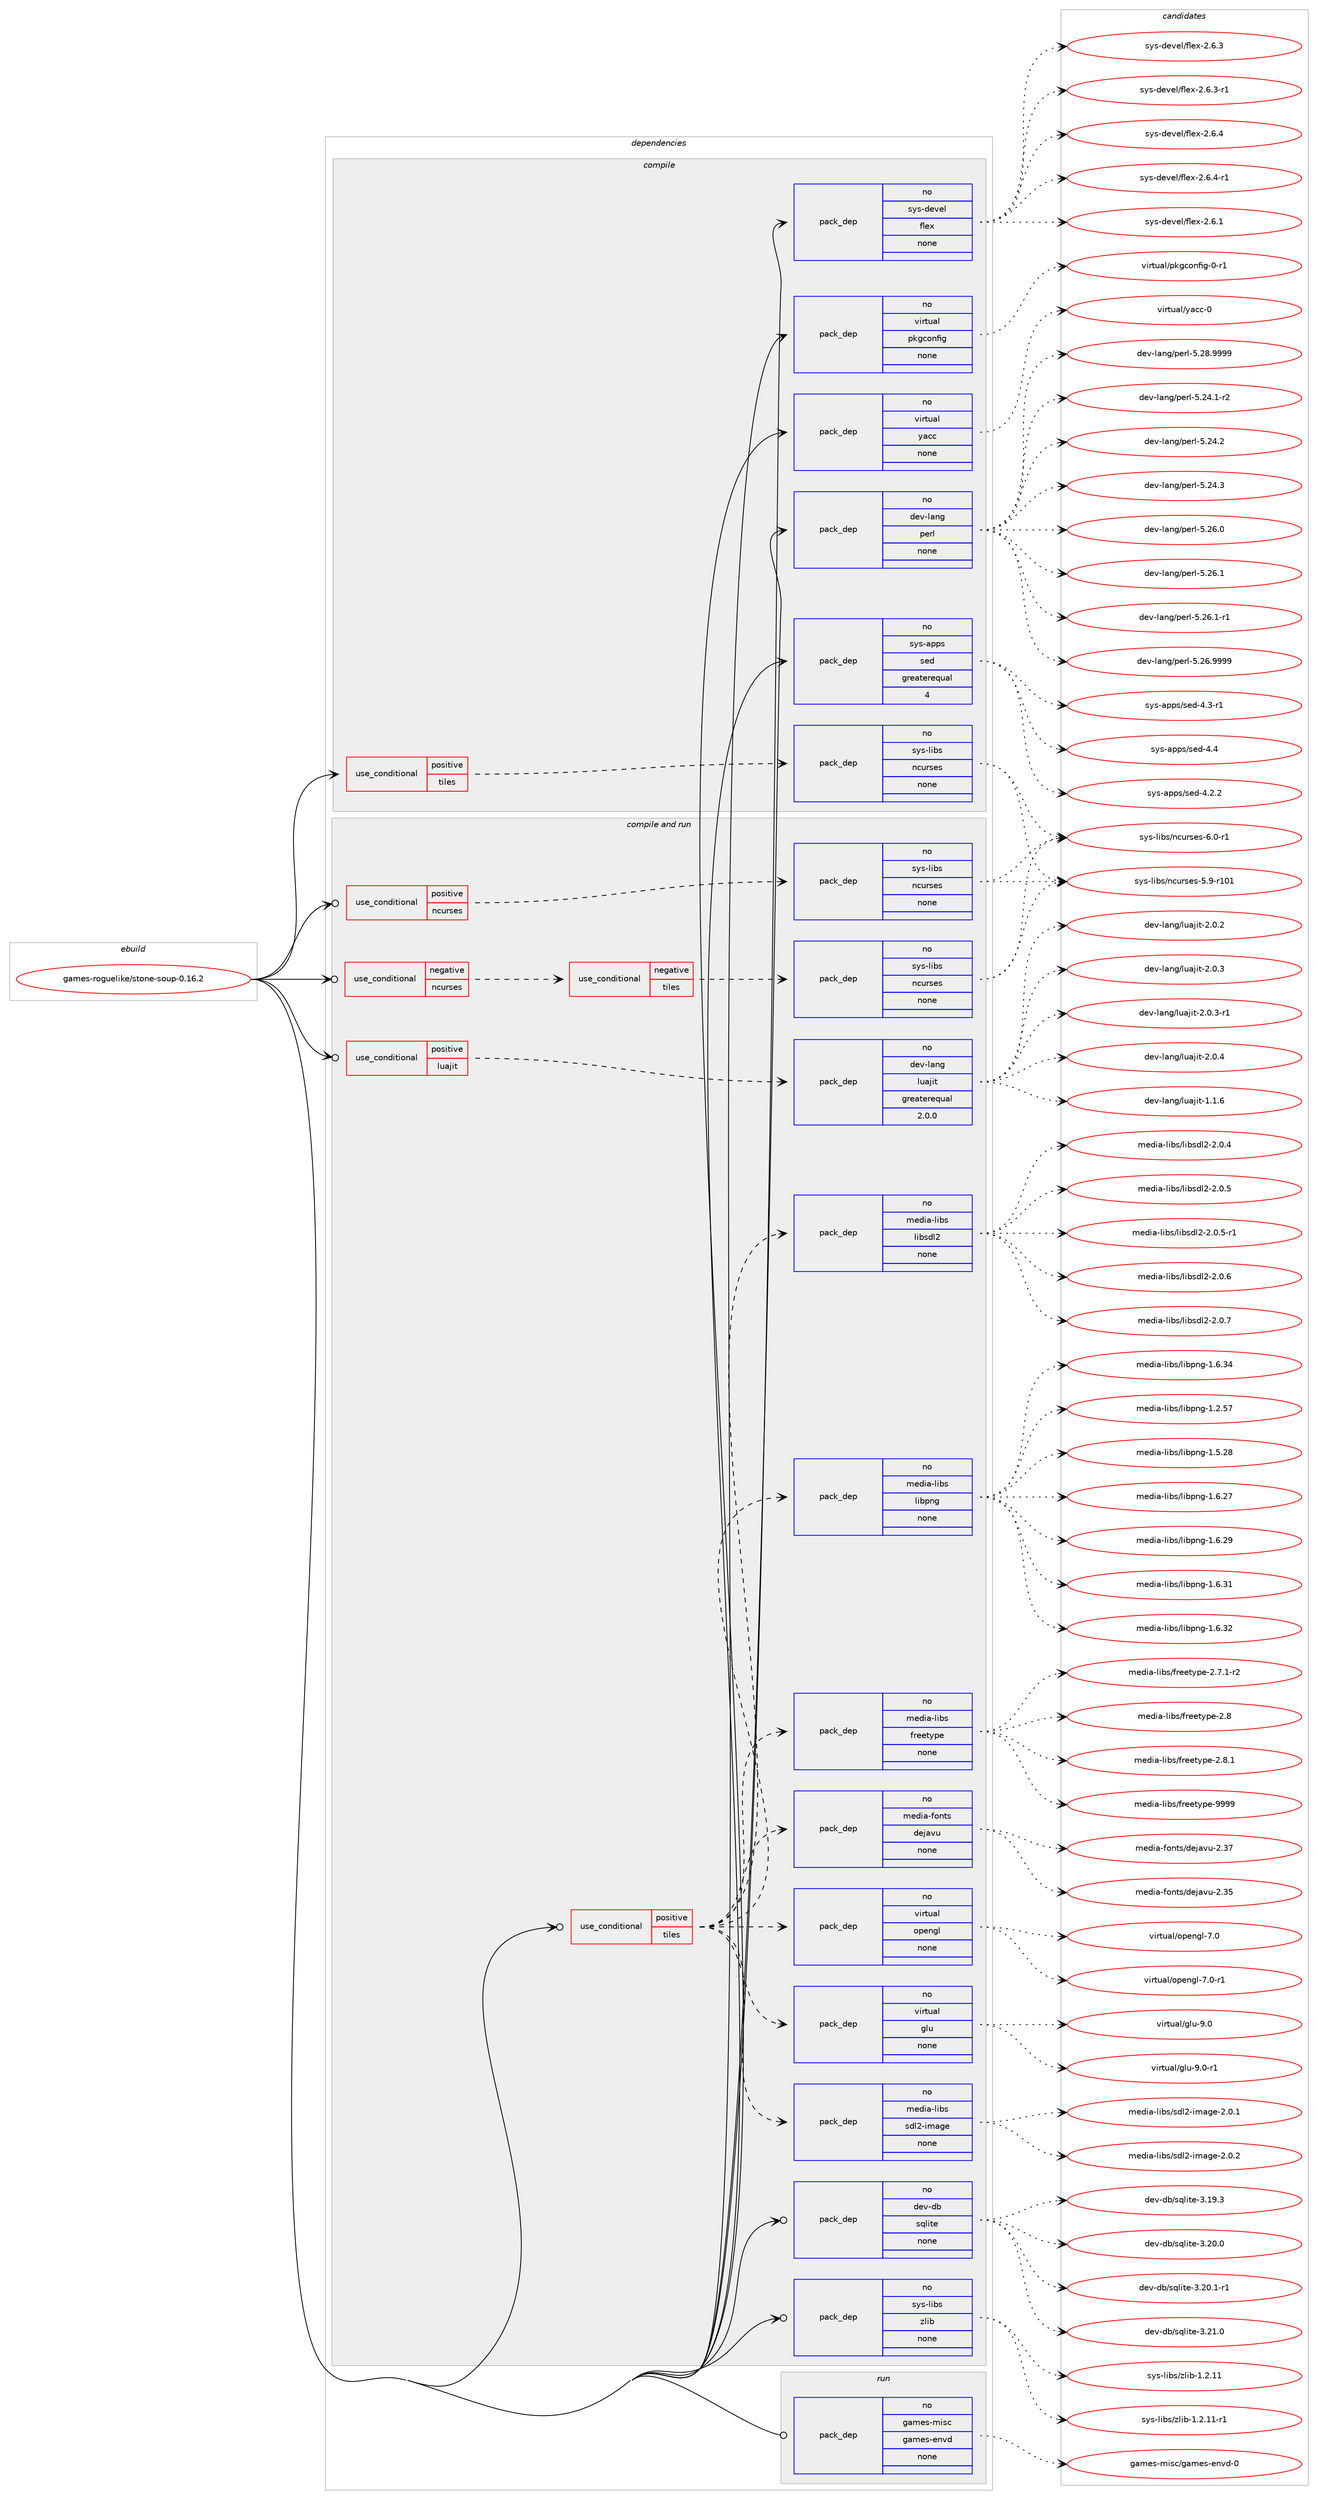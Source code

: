 digraph prolog {

# *************
# Graph options
# *************

newrank=true;
concentrate=true;
compound=true;
graph [rankdir=LR,fontname=Helvetica,fontsize=10,ranksep=1.5];#, ranksep=2.5, nodesep=0.2];
edge  [arrowhead=vee];
node  [fontname=Helvetica,fontsize=10];

# **********
# The ebuild
# **********

subgraph cluster_leftcol {
color=gray;
rank=same;
label=<<i>ebuild</i>>;
id [label="games-roguelike/stone-soup-0.16.2", color=red, width=4, href="../games-roguelike/stone-soup-0.16.2.svg"];
}

# ****************
# The dependencies
# ****************

subgraph cluster_midcol {
color=gray;
label=<<i>dependencies</i>>;
subgraph cluster_compile {
fillcolor="#eeeeee";
style=filled;
label=<<i>compile</i>>;
subgraph cond80886 {
dependency302132 [label=<<TABLE BORDER="0" CELLBORDER="1" CELLSPACING="0" CELLPADDING="4"><TR><TD ROWSPAN="3" CELLPADDING="10">use_conditional</TD></TR><TR><TD>positive</TD></TR><TR><TD>tiles</TD></TR></TABLE>>, shape=none, color=red];
subgraph pack216511 {
dependency302133 [label=<<TABLE BORDER="0" CELLBORDER="1" CELLSPACING="0" CELLPADDING="4" WIDTH="220"><TR><TD ROWSPAN="6" CELLPADDING="30">pack_dep</TD></TR><TR><TD WIDTH="110">no</TD></TR><TR><TD>sys-libs</TD></TR><TR><TD>ncurses</TD></TR><TR><TD>none</TD></TR><TR><TD></TD></TR></TABLE>>, shape=none, color=blue];
}
dependency302132:e -> dependency302133:w [weight=20,style="dashed",arrowhead="vee"];
}
id:e -> dependency302132:w [weight=20,style="solid",arrowhead="vee"];
subgraph pack216512 {
dependency302134 [label=<<TABLE BORDER="0" CELLBORDER="1" CELLSPACING="0" CELLPADDING="4" WIDTH="220"><TR><TD ROWSPAN="6" CELLPADDING="30">pack_dep</TD></TR><TR><TD WIDTH="110">no</TD></TR><TR><TD>dev-lang</TD></TR><TR><TD>perl</TD></TR><TR><TD>none</TD></TR><TR><TD></TD></TR></TABLE>>, shape=none, color=blue];
}
id:e -> dependency302134:w [weight=20,style="solid",arrowhead="vee"];
subgraph pack216513 {
dependency302135 [label=<<TABLE BORDER="0" CELLBORDER="1" CELLSPACING="0" CELLPADDING="4" WIDTH="220"><TR><TD ROWSPAN="6" CELLPADDING="30">pack_dep</TD></TR><TR><TD WIDTH="110">no</TD></TR><TR><TD>sys-apps</TD></TR><TR><TD>sed</TD></TR><TR><TD>greaterequal</TD></TR><TR><TD>4</TD></TR></TABLE>>, shape=none, color=blue];
}
id:e -> dependency302135:w [weight=20,style="solid",arrowhead="vee"];
subgraph pack216514 {
dependency302136 [label=<<TABLE BORDER="0" CELLBORDER="1" CELLSPACING="0" CELLPADDING="4" WIDTH="220"><TR><TD ROWSPAN="6" CELLPADDING="30">pack_dep</TD></TR><TR><TD WIDTH="110">no</TD></TR><TR><TD>sys-devel</TD></TR><TR><TD>flex</TD></TR><TR><TD>none</TD></TR><TR><TD></TD></TR></TABLE>>, shape=none, color=blue];
}
id:e -> dependency302136:w [weight=20,style="solid",arrowhead="vee"];
subgraph pack216515 {
dependency302137 [label=<<TABLE BORDER="0" CELLBORDER="1" CELLSPACING="0" CELLPADDING="4" WIDTH="220"><TR><TD ROWSPAN="6" CELLPADDING="30">pack_dep</TD></TR><TR><TD WIDTH="110">no</TD></TR><TR><TD>virtual</TD></TR><TR><TD>pkgconfig</TD></TR><TR><TD>none</TD></TR><TR><TD></TD></TR></TABLE>>, shape=none, color=blue];
}
id:e -> dependency302137:w [weight=20,style="solid",arrowhead="vee"];
subgraph pack216516 {
dependency302138 [label=<<TABLE BORDER="0" CELLBORDER="1" CELLSPACING="0" CELLPADDING="4" WIDTH="220"><TR><TD ROWSPAN="6" CELLPADDING="30">pack_dep</TD></TR><TR><TD WIDTH="110">no</TD></TR><TR><TD>virtual</TD></TR><TR><TD>yacc</TD></TR><TR><TD>none</TD></TR><TR><TD></TD></TR></TABLE>>, shape=none, color=blue];
}
id:e -> dependency302138:w [weight=20,style="solid",arrowhead="vee"];
}
subgraph cluster_compileandrun {
fillcolor="#eeeeee";
style=filled;
label=<<i>compile and run</i>>;
subgraph cond80887 {
dependency302139 [label=<<TABLE BORDER="0" CELLBORDER="1" CELLSPACING="0" CELLPADDING="4"><TR><TD ROWSPAN="3" CELLPADDING="10">use_conditional</TD></TR><TR><TD>negative</TD></TR><TR><TD>ncurses</TD></TR></TABLE>>, shape=none, color=red];
subgraph cond80888 {
dependency302140 [label=<<TABLE BORDER="0" CELLBORDER="1" CELLSPACING="0" CELLPADDING="4"><TR><TD ROWSPAN="3" CELLPADDING="10">use_conditional</TD></TR><TR><TD>negative</TD></TR><TR><TD>tiles</TD></TR></TABLE>>, shape=none, color=red];
subgraph pack216517 {
dependency302141 [label=<<TABLE BORDER="0" CELLBORDER="1" CELLSPACING="0" CELLPADDING="4" WIDTH="220"><TR><TD ROWSPAN="6" CELLPADDING="30">pack_dep</TD></TR><TR><TD WIDTH="110">no</TD></TR><TR><TD>sys-libs</TD></TR><TR><TD>ncurses</TD></TR><TR><TD>none</TD></TR><TR><TD></TD></TR></TABLE>>, shape=none, color=blue];
}
dependency302140:e -> dependency302141:w [weight=20,style="dashed",arrowhead="vee"];
}
dependency302139:e -> dependency302140:w [weight=20,style="dashed",arrowhead="vee"];
}
id:e -> dependency302139:w [weight=20,style="solid",arrowhead="odotvee"];
subgraph cond80889 {
dependency302142 [label=<<TABLE BORDER="0" CELLBORDER="1" CELLSPACING="0" CELLPADDING="4"><TR><TD ROWSPAN="3" CELLPADDING="10">use_conditional</TD></TR><TR><TD>positive</TD></TR><TR><TD>luajit</TD></TR></TABLE>>, shape=none, color=red];
subgraph pack216518 {
dependency302143 [label=<<TABLE BORDER="0" CELLBORDER="1" CELLSPACING="0" CELLPADDING="4" WIDTH="220"><TR><TD ROWSPAN="6" CELLPADDING="30">pack_dep</TD></TR><TR><TD WIDTH="110">no</TD></TR><TR><TD>dev-lang</TD></TR><TR><TD>luajit</TD></TR><TR><TD>greaterequal</TD></TR><TR><TD>2.0.0</TD></TR></TABLE>>, shape=none, color=blue];
}
dependency302142:e -> dependency302143:w [weight=20,style="dashed",arrowhead="vee"];
}
id:e -> dependency302142:w [weight=20,style="solid",arrowhead="odotvee"];
subgraph cond80890 {
dependency302144 [label=<<TABLE BORDER="0" CELLBORDER="1" CELLSPACING="0" CELLPADDING="4"><TR><TD ROWSPAN="3" CELLPADDING="10">use_conditional</TD></TR><TR><TD>positive</TD></TR><TR><TD>ncurses</TD></TR></TABLE>>, shape=none, color=red];
subgraph pack216519 {
dependency302145 [label=<<TABLE BORDER="0" CELLBORDER="1" CELLSPACING="0" CELLPADDING="4" WIDTH="220"><TR><TD ROWSPAN="6" CELLPADDING="30">pack_dep</TD></TR><TR><TD WIDTH="110">no</TD></TR><TR><TD>sys-libs</TD></TR><TR><TD>ncurses</TD></TR><TR><TD>none</TD></TR><TR><TD></TD></TR></TABLE>>, shape=none, color=blue];
}
dependency302144:e -> dependency302145:w [weight=20,style="dashed",arrowhead="vee"];
}
id:e -> dependency302144:w [weight=20,style="solid",arrowhead="odotvee"];
subgraph cond80891 {
dependency302146 [label=<<TABLE BORDER="0" CELLBORDER="1" CELLSPACING="0" CELLPADDING="4"><TR><TD ROWSPAN="3" CELLPADDING="10">use_conditional</TD></TR><TR><TD>positive</TD></TR><TR><TD>tiles</TD></TR></TABLE>>, shape=none, color=red];
subgraph pack216520 {
dependency302147 [label=<<TABLE BORDER="0" CELLBORDER="1" CELLSPACING="0" CELLPADDING="4" WIDTH="220"><TR><TD ROWSPAN="6" CELLPADDING="30">pack_dep</TD></TR><TR><TD WIDTH="110">no</TD></TR><TR><TD>media-fonts</TD></TR><TR><TD>dejavu</TD></TR><TR><TD>none</TD></TR><TR><TD></TD></TR></TABLE>>, shape=none, color=blue];
}
dependency302146:e -> dependency302147:w [weight=20,style="dashed",arrowhead="vee"];
subgraph pack216521 {
dependency302148 [label=<<TABLE BORDER="0" CELLBORDER="1" CELLSPACING="0" CELLPADDING="4" WIDTH="220"><TR><TD ROWSPAN="6" CELLPADDING="30">pack_dep</TD></TR><TR><TD WIDTH="110">no</TD></TR><TR><TD>media-libs</TD></TR><TR><TD>freetype</TD></TR><TR><TD>none</TD></TR><TR><TD></TD></TR></TABLE>>, shape=none, color=blue];
}
dependency302146:e -> dependency302148:w [weight=20,style="dashed",arrowhead="vee"];
subgraph pack216522 {
dependency302149 [label=<<TABLE BORDER="0" CELLBORDER="1" CELLSPACING="0" CELLPADDING="4" WIDTH="220"><TR><TD ROWSPAN="6" CELLPADDING="30">pack_dep</TD></TR><TR><TD WIDTH="110">no</TD></TR><TR><TD>media-libs</TD></TR><TR><TD>libpng</TD></TR><TR><TD>none</TD></TR><TR><TD></TD></TR></TABLE>>, shape=none, color=blue];
}
dependency302146:e -> dependency302149:w [weight=20,style="dashed",arrowhead="vee"];
subgraph pack216523 {
dependency302150 [label=<<TABLE BORDER="0" CELLBORDER="1" CELLSPACING="0" CELLPADDING="4" WIDTH="220"><TR><TD ROWSPAN="6" CELLPADDING="30">pack_dep</TD></TR><TR><TD WIDTH="110">no</TD></TR><TR><TD>media-libs</TD></TR><TR><TD>libsdl2</TD></TR><TR><TD>none</TD></TR><TR><TD></TD></TR></TABLE>>, shape=none, color=blue];
}
dependency302146:e -> dependency302150:w [weight=20,style="dashed",arrowhead="vee"];
subgraph pack216524 {
dependency302151 [label=<<TABLE BORDER="0" CELLBORDER="1" CELLSPACING="0" CELLPADDING="4" WIDTH="220"><TR><TD ROWSPAN="6" CELLPADDING="30">pack_dep</TD></TR><TR><TD WIDTH="110">no</TD></TR><TR><TD>media-libs</TD></TR><TR><TD>sdl2-image</TD></TR><TR><TD>none</TD></TR><TR><TD></TD></TR></TABLE>>, shape=none, color=blue];
}
dependency302146:e -> dependency302151:w [weight=20,style="dashed",arrowhead="vee"];
subgraph pack216525 {
dependency302152 [label=<<TABLE BORDER="0" CELLBORDER="1" CELLSPACING="0" CELLPADDING="4" WIDTH="220"><TR><TD ROWSPAN="6" CELLPADDING="30">pack_dep</TD></TR><TR><TD WIDTH="110">no</TD></TR><TR><TD>virtual</TD></TR><TR><TD>glu</TD></TR><TR><TD>none</TD></TR><TR><TD></TD></TR></TABLE>>, shape=none, color=blue];
}
dependency302146:e -> dependency302152:w [weight=20,style="dashed",arrowhead="vee"];
subgraph pack216526 {
dependency302153 [label=<<TABLE BORDER="0" CELLBORDER="1" CELLSPACING="0" CELLPADDING="4" WIDTH="220"><TR><TD ROWSPAN="6" CELLPADDING="30">pack_dep</TD></TR><TR><TD WIDTH="110">no</TD></TR><TR><TD>virtual</TD></TR><TR><TD>opengl</TD></TR><TR><TD>none</TD></TR><TR><TD></TD></TR></TABLE>>, shape=none, color=blue];
}
dependency302146:e -> dependency302153:w [weight=20,style="dashed",arrowhead="vee"];
}
id:e -> dependency302146:w [weight=20,style="solid",arrowhead="odotvee"];
subgraph pack216527 {
dependency302154 [label=<<TABLE BORDER="0" CELLBORDER="1" CELLSPACING="0" CELLPADDING="4" WIDTH="220"><TR><TD ROWSPAN="6" CELLPADDING="30">pack_dep</TD></TR><TR><TD WIDTH="110">no</TD></TR><TR><TD>dev-db</TD></TR><TR><TD>sqlite</TD></TR><TR><TD>none</TD></TR><TR><TD></TD></TR></TABLE>>, shape=none, color=blue];
}
id:e -> dependency302154:w [weight=20,style="solid",arrowhead="odotvee"];
subgraph pack216528 {
dependency302155 [label=<<TABLE BORDER="0" CELLBORDER="1" CELLSPACING="0" CELLPADDING="4" WIDTH="220"><TR><TD ROWSPAN="6" CELLPADDING="30">pack_dep</TD></TR><TR><TD WIDTH="110">no</TD></TR><TR><TD>sys-libs</TD></TR><TR><TD>zlib</TD></TR><TR><TD>none</TD></TR><TR><TD></TD></TR></TABLE>>, shape=none, color=blue];
}
id:e -> dependency302155:w [weight=20,style="solid",arrowhead="odotvee"];
}
subgraph cluster_run {
fillcolor="#eeeeee";
style=filled;
label=<<i>run</i>>;
subgraph pack216529 {
dependency302156 [label=<<TABLE BORDER="0" CELLBORDER="1" CELLSPACING="0" CELLPADDING="4" WIDTH="220"><TR><TD ROWSPAN="6" CELLPADDING="30">pack_dep</TD></TR><TR><TD WIDTH="110">no</TD></TR><TR><TD>games-misc</TD></TR><TR><TD>games-envd</TD></TR><TR><TD>none</TD></TR><TR><TD></TD></TR></TABLE>>, shape=none, color=blue];
}
id:e -> dependency302156:w [weight=20,style="solid",arrowhead="odot"];
}
}

# **************
# The candidates
# **************

subgraph cluster_choices {
rank=same;
color=gray;
label=<<i>candidates</i>>;

subgraph choice216511 {
color=black;
nodesep=1;
choice115121115451081059811547110991171141151011154553465745114494849 [label="sys-libs/ncurses-5.9-r101", color=red, width=4,href="../sys-libs/ncurses-5.9-r101.svg"];
choice11512111545108105981154711099117114115101115455446484511449 [label="sys-libs/ncurses-6.0-r1", color=red, width=4,href="../sys-libs/ncurses-6.0-r1.svg"];
dependency302133:e -> choice115121115451081059811547110991171141151011154553465745114494849:w [style=dotted,weight="100"];
dependency302133:e -> choice11512111545108105981154711099117114115101115455446484511449:w [style=dotted,weight="100"];
}
subgraph choice216512 {
color=black;
nodesep=1;
choice100101118451089711010347112101114108455346505246494511450 [label="dev-lang/perl-5.24.1-r2", color=red, width=4,href="../dev-lang/perl-5.24.1-r2.svg"];
choice10010111845108971101034711210111410845534650524650 [label="dev-lang/perl-5.24.2", color=red, width=4,href="../dev-lang/perl-5.24.2.svg"];
choice10010111845108971101034711210111410845534650524651 [label="dev-lang/perl-5.24.3", color=red, width=4,href="../dev-lang/perl-5.24.3.svg"];
choice10010111845108971101034711210111410845534650544648 [label="dev-lang/perl-5.26.0", color=red, width=4,href="../dev-lang/perl-5.26.0.svg"];
choice10010111845108971101034711210111410845534650544649 [label="dev-lang/perl-5.26.1", color=red, width=4,href="../dev-lang/perl-5.26.1.svg"];
choice100101118451089711010347112101114108455346505446494511449 [label="dev-lang/perl-5.26.1-r1", color=red, width=4,href="../dev-lang/perl-5.26.1-r1.svg"];
choice10010111845108971101034711210111410845534650544657575757 [label="dev-lang/perl-5.26.9999", color=red, width=4,href="../dev-lang/perl-5.26.9999.svg"];
choice10010111845108971101034711210111410845534650564657575757 [label="dev-lang/perl-5.28.9999", color=red, width=4,href="../dev-lang/perl-5.28.9999.svg"];
dependency302134:e -> choice100101118451089711010347112101114108455346505246494511450:w [style=dotted,weight="100"];
dependency302134:e -> choice10010111845108971101034711210111410845534650524650:w [style=dotted,weight="100"];
dependency302134:e -> choice10010111845108971101034711210111410845534650524651:w [style=dotted,weight="100"];
dependency302134:e -> choice10010111845108971101034711210111410845534650544648:w [style=dotted,weight="100"];
dependency302134:e -> choice10010111845108971101034711210111410845534650544649:w [style=dotted,weight="100"];
dependency302134:e -> choice100101118451089711010347112101114108455346505446494511449:w [style=dotted,weight="100"];
dependency302134:e -> choice10010111845108971101034711210111410845534650544657575757:w [style=dotted,weight="100"];
dependency302134:e -> choice10010111845108971101034711210111410845534650564657575757:w [style=dotted,weight="100"];
}
subgraph choice216513 {
color=black;
nodesep=1;
choice115121115459711211211547115101100455246504650 [label="sys-apps/sed-4.2.2", color=red, width=4,href="../sys-apps/sed-4.2.2.svg"];
choice115121115459711211211547115101100455246514511449 [label="sys-apps/sed-4.3-r1", color=red, width=4,href="../sys-apps/sed-4.3-r1.svg"];
choice11512111545971121121154711510110045524652 [label="sys-apps/sed-4.4", color=red, width=4,href="../sys-apps/sed-4.4.svg"];
dependency302135:e -> choice115121115459711211211547115101100455246504650:w [style=dotted,weight="100"];
dependency302135:e -> choice115121115459711211211547115101100455246514511449:w [style=dotted,weight="100"];
dependency302135:e -> choice11512111545971121121154711510110045524652:w [style=dotted,weight="100"];
}
subgraph choice216514 {
color=black;
nodesep=1;
choice1151211154510010111810110847102108101120455046544649 [label="sys-devel/flex-2.6.1", color=red, width=4,href="../sys-devel/flex-2.6.1.svg"];
choice1151211154510010111810110847102108101120455046544651 [label="sys-devel/flex-2.6.3", color=red, width=4,href="../sys-devel/flex-2.6.3.svg"];
choice11512111545100101118101108471021081011204550465446514511449 [label="sys-devel/flex-2.6.3-r1", color=red, width=4,href="../sys-devel/flex-2.6.3-r1.svg"];
choice1151211154510010111810110847102108101120455046544652 [label="sys-devel/flex-2.6.4", color=red, width=4,href="../sys-devel/flex-2.6.4.svg"];
choice11512111545100101118101108471021081011204550465446524511449 [label="sys-devel/flex-2.6.4-r1", color=red, width=4,href="../sys-devel/flex-2.6.4-r1.svg"];
dependency302136:e -> choice1151211154510010111810110847102108101120455046544649:w [style=dotted,weight="100"];
dependency302136:e -> choice1151211154510010111810110847102108101120455046544651:w [style=dotted,weight="100"];
dependency302136:e -> choice11512111545100101118101108471021081011204550465446514511449:w [style=dotted,weight="100"];
dependency302136:e -> choice1151211154510010111810110847102108101120455046544652:w [style=dotted,weight="100"];
dependency302136:e -> choice11512111545100101118101108471021081011204550465446524511449:w [style=dotted,weight="100"];
}
subgraph choice216515 {
color=black;
nodesep=1;
choice11810511411611797108471121071039911111010210510345484511449 [label="virtual/pkgconfig-0-r1", color=red, width=4,href="../virtual/pkgconfig-0-r1.svg"];
dependency302137:e -> choice11810511411611797108471121071039911111010210510345484511449:w [style=dotted,weight="100"];
}
subgraph choice216516 {
color=black;
nodesep=1;
choice11810511411611797108471219799994548 [label="virtual/yacc-0", color=red, width=4,href="../virtual/yacc-0.svg"];
dependency302138:e -> choice11810511411611797108471219799994548:w [style=dotted,weight="100"];
}
subgraph choice216517 {
color=black;
nodesep=1;
choice115121115451081059811547110991171141151011154553465745114494849 [label="sys-libs/ncurses-5.9-r101", color=red, width=4,href="../sys-libs/ncurses-5.9-r101.svg"];
choice11512111545108105981154711099117114115101115455446484511449 [label="sys-libs/ncurses-6.0-r1", color=red, width=4,href="../sys-libs/ncurses-6.0-r1.svg"];
dependency302141:e -> choice115121115451081059811547110991171141151011154553465745114494849:w [style=dotted,weight="100"];
dependency302141:e -> choice11512111545108105981154711099117114115101115455446484511449:w [style=dotted,weight="100"];
}
subgraph choice216518 {
color=black;
nodesep=1;
choice10010111845108971101034710811797106105116454946494654 [label="dev-lang/luajit-1.1.6", color=red, width=4,href="../dev-lang/luajit-1.1.6.svg"];
choice10010111845108971101034710811797106105116455046484650 [label="dev-lang/luajit-2.0.2", color=red, width=4,href="../dev-lang/luajit-2.0.2.svg"];
choice10010111845108971101034710811797106105116455046484651 [label="dev-lang/luajit-2.0.3", color=red, width=4,href="../dev-lang/luajit-2.0.3.svg"];
choice100101118451089711010347108117971061051164550464846514511449 [label="dev-lang/luajit-2.0.3-r1", color=red, width=4,href="../dev-lang/luajit-2.0.3-r1.svg"];
choice10010111845108971101034710811797106105116455046484652 [label="dev-lang/luajit-2.0.4", color=red, width=4,href="../dev-lang/luajit-2.0.4.svg"];
dependency302143:e -> choice10010111845108971101034710811797106105116454946494654:w [style=dotted,weight="100"];
dependency302143:e -> choice10010111845108971101034710811797106105116455046484650:w [style=dotted,weight="100"];
dependency302143:e -> choice10010111845108971101034710811797106105116455046484651:w [style=dotted,weight="100"];
dependency302143:e -> choice100101118451089711010347108117971061051164550464846514511449:w [style=dotted,weight="100"];
dependency302143:e -> choice10010111845108971101034710811797106105116455046484652:w [style=dotted,weight="100"];
}
subgraph choice216519 {
color=black;
nodesep=1;
choice115121115451081059811547110991171141151011154553465745114494849 [label="sys-libs/ncurses-5.9-r101", color=red, width=4,href="../sys-libs/ncurses-5.9-r101.svg"];
choice11512111545108105981154711099117114115101115455446484511449 [label="sys-libs/ncurses-6.0-r1", color=red, width=4,href="../sys-libs/ncurses-6.0-r1.svg"];
dependency302145:e -> choice115121115451081059811547110991171141151011154553465745114494849:w [style=dotted,weight="100"];
dependency302145:e -> choice11512111545108105981154711099117114115101115455446484511449:w [style=dotted,weight="100"];
}
subgraph choice216520 {
color=black;
nodesep=1;
choice109101100105974510211111011611547100101106971181174550465153 [label="media-fonts/dejavu-2.35", color=red, width=4,href="../media-fonts/dejavu-2.35.svg"];
choice109101100105974510211111011611547100101106971181174550465155 [label="media-fonts/dejavu-2.37", color=red, width=4,href="../media-fonts/dejavu-2.37.svg"];
dependency302147:e -> choice109101100105974510211111011611547100101106971181174550465153:w [style=dotted,weight="100"];
dependency302147:e -> choice109101100105974510211111011611547100101106971181174550465155:w [style=dotted,weight="100"];
}
subgraph choice216521 {
color=black;
nodesep=1;
choice109101100105974510810598115471021141011011161211121014550465546494511450 [label="media-libs/freetype-2.7.1-r2", color=red, width=4,href="../media-libs/freetype-2.7.1-r2.svg"];
choice1091011001059745108105981154710211410110111612111210145504656 [label="media-libs/freetype-2.8", color=red, width=4,href="../media-libs/freetype-2.8.svg"];
choice10910110010597451081059811547102114101101116121112101455046564649 [label="media-libs/freetype-2.8.1", color=red, width=4,href="../media-libs/freetype-2.8.1.svg"];
choice109101100105974510810598115471021141011011161211121014557575757 [label="media-libs/freetype-9999", color=red, width=4,href="../media-libs/freetype-9999.svg"];
dependency302148:e -> choice109101100105974510810598115471021141011011161211121014550465546494511450:w [style=dotted,weight="100"];
dependency302148:e -> choice1091011001059745108105981154710211410110111612111210145504656:w [style=dotted,weight="100"];
dependency302148:e -> choice10910110010597451081059811547102114101101116121112101455046564649:w [style=dotted,weight="100"];
dependency302148:e -> choice109101100105974510810598115471021141011011161211121014557575757:w [style=dotted,weight="100"];
}
subgraph choice216522 {
color=black;
nodesep=1;
choice109101100105974510810598115471081059811211010345494650465355 [label="media-libs/libpng-1.2.57", color=red, width=4,href="../media-libs/libpng-1.2.57.svg"];
choice109101100105974510810598115471081059811211010345494653465056 [label="media-libs/libpng-1.5.28", color=red, width=4,href="../media-libs/libpng-1.5.28.svg"];
choice109101100105974510810598115471081059811211010345494654465055 [label="media-libs/libpng-1.6.27", color=red, width=4,href="../media-libs/libpng-1.6.27.svg"];
choice109101100105974510810598115471081059811211010345494654465057 [label="media-libs/libpng-1.6.29", color=red, width=4,href="../media-libs/libpng-1.6.29.svg"];
choice109101100105974510810598115471081059811211010345494654465149 [label="media-libs/libpng-1.6.31", color=red, width=4,href="../media-libs/libpng-1.6.31.svg"];
choice109101100105974510810598115471081059811211010345494654465150 [label="media-libs/libpng-1.6.32", color=red, width=4,href="../media-libs/libpng-1.6.32.svg"];
choice109101100105974510810598115471081059811211010345494654465152 [label="media-libs/libpng-1.6.34", color=red, width=4,href="../media-libs/libpng-1.6.34.svg"];
dependency302149:e -> choice109101100105974510810598115471081059811211010345494650465355:w [style=dotted,weight="100"];
dependency302149:e -> choice109101100105974510810598115471081059811211010345494653465056:w [style=dotted,weight="100"];
dependency302149:e -> choice109101100105974510810598115471081059811211010345494654465055:w [style=dotted,weight="100"];
dependency302149:e -> choice109101100105974510810598115471081059811211010345494654465057:w [style=dotted,weight="100"];
dependency302149:e -> choice109101100105974510810598115471081059811211010345494654465149:w [style=dotted,weight="100"];
dependency302149:e -> choice109101100105974510810598115471081059811211010345494654465150:w [style=dotted,weight="100"];
dependency302149:e -> choice109101100105974510810598115471081059811211010345494654465152:w [style=dotted,weight="100"];
}
subgraph choice216523 {
color=black;
nodesep=1;
choice109101100105974510810598115471081059811510010850455046484652 [label="media-libs/libsdl2-2.0.4", color=red, width=4,href="../media-libs/libsdl2-2.0.4.svg"];
choice109101100105974510810598115471081059811510010850455046484653 [label="media-libs/libsdl2-2.0.5", color=red, width=4,href="../media-libs/libsdl2-2.0.5.svg"];
choice1091011001059745108105981154710810598115100108504550464846534511449 [label="media-libs/libsdl2-2.0.5-r1", color=red, width=4,href="../media-libs/libsdl2-2.0.5-r1.svg"];
choice109101100105974510810598115471081059811510010850455046484654 [label="media-libs/libsdl2-2.0.6", color=red, width=4,href="../media-libs/libsdl2-2.0.6.svg"];
choice109101100105974510810598115471081059811510010850455046484655 [label="media-libs/libsdl2-2.0.7", color=red, width=4,href="../media-libs/libsdl2-2.0.7.svg"];
dependency302150:e -> choice109101100105974510810598115471081059811510010850455046484652:w [style=dotted,weight="100"];
dependency302150:e -> choice109101100105974510810598115471081059811510010850455046484653:w [style=dotted,weight="100"];
dependency302150:e -> choice1091011001059745108105981154710810598115100108504550464846534511449:w [style=dotted,weight="100"];
dependency302150:e -> choice109101100105974510810598115471081059811510010850455046484654:w [style=dotted,weight="100"];
dependency302150:e -> choice109101100105974510810598115471081059811510010850455046484655:w [style=dotted,weight="100"];
}
subgraph choice216524 {
color=black;
nodesep=1;
choice10910110010597451081059811547115100108504510510997103101455046484649 [label="media-libs/sdl2-image-2.0.1", color=red, width=4,href="../media-libs/sdl2-image-2.0.1.svg"];
choice10910110010597451081059811547115100108504510510997103101455046484650 [label="media-libs/sdl2-image-2.0.2", color=red, width=4,href="../media-libs/sdl2-image-2.0.2.svg"];
dependency302151:e -> choice10910110010597451081059811547115100108504510510997103101455046484649:w [style=dotted,weight="100"];
dependency302151:e -> choice10910110010597451081059811547115100108504510510997103101455046484650:w [style=dotted,weight="100"];
}
subgraph choice216525 {
color=black;
nodesep=1;
choice118105114116117971084710310811745574648 [label="virtual/glu-9.0", color=red, width=4,href="../virtual/glu-9.0.svg"];
choice1181051141161179710847103108117455746484511449 [label="virtual/glu-9.0-r1", color=red, width=4,href="../virtual/glu-9.0-r1.svg"];
dependency302152:e -> choice118105114116117971084710310811745574648:w [style=dotted,weight="100"];
dependency302152:e -> choice1181051141161179710847103108117455746484511449:w [style=dotted,weight="100"];
}
subgraph choice216526 {
color=black;
nodesep=1;
choice118105114116117971084711111210111010310845554648 [label="virtual/opengl-7.0", color=red, width=4,href="../virtual/opengl-7.0.svg"];
choice1181051141161179710847111112101110103108455546484511449 [label="virtual/opengl-7.0-r1", color=red, width=4,href="../virtual/opengl-7.0-r1.svg"];
dependency302153:e -> choice118105114116117971084711111210111010310845554648:w [style=dotted,weight="100"];
dependency302153:e -> choice1181051141161179710847111112101110103108455546484511449:w [style=dotted,weight="100"];
}
subgraph choice216527 {
color=black;
nodesep=1;
choice10010111845100984711511310810511610145514649574651 [label="dev-db/sqlite-3.19.3", color=red, width=4,href="../dev-db/sqlite-3.19.3.svg"];
choice10010111845100984711511310810511610145514650484648 [label="dev-db/sqlite-3.20.0", color=red, width=4,href="../dev-db/sqlite-3.20.0.svg"];
choice100101118451009847115113108105116101455146504846494511449 [label="dev-db/sqlite-3.20.1-r1", color=red, width=4,href="../dev-db/sqlite-3.20.1-r1.svg"];
choice10010111845100984711511310810511610145514650494648 [label="dev-db/sqlite-3.21.0", color=red, width=4,href="../dev-db/sqlite-3.21.0.svg"];
dependency302154:e -> choice10010111845100984711511310810511610145514649574651:w [style=dotted,weight="100"];
dependency302154:e -> choice10010111845100984711511310810511610145514650484648:w [style=dotted,weight="100"];
dependency302154:e -> choice100101118451009847115113108105116101455146504846494511449:w [style=dotted,weight="100"];
dependency302154:e -> choice10010111845100984711511310810511610145514650494648:w [style=dotted,weight="100"];
}
subgraph choice216528 {
color=black;
nodesep=1;
choice1151211154510810598115471221081059845494650464949 [label="sys-libs/zlib-1.2.11", color=red, width=4,href="../sys-libs/zlib-1.2.11.svg"];
choice11512111545108105981154712210810598454946504649494511449 [label="sys-libs/zlib-1.2.11-r1", color=red, width=4,href="../sys-libs/zlib-1.2.11-r1.svg"];
dependency302155:e -> choice1151211154510810598115471221081059845494650464949:w [style=dotted,weight="100"];
dependency302155:e -> choice11512111545108105981154712210810598454946504649494511449:w [style=dotted,weight="100"];
}
subgraph choice216529 {
color=black;
nodesep=1;
choice1039710910111545109105115994710397109101115451011101181004548 [label="games-misc/games-envd-0", color=red, width=4,href="../games-misc/games-envd-0.svg"];
dependency302156:e -> choice1039710910111545109105115994710397109101115451011101181004548:w [style=dotted,weight="100"];
}
}

}
